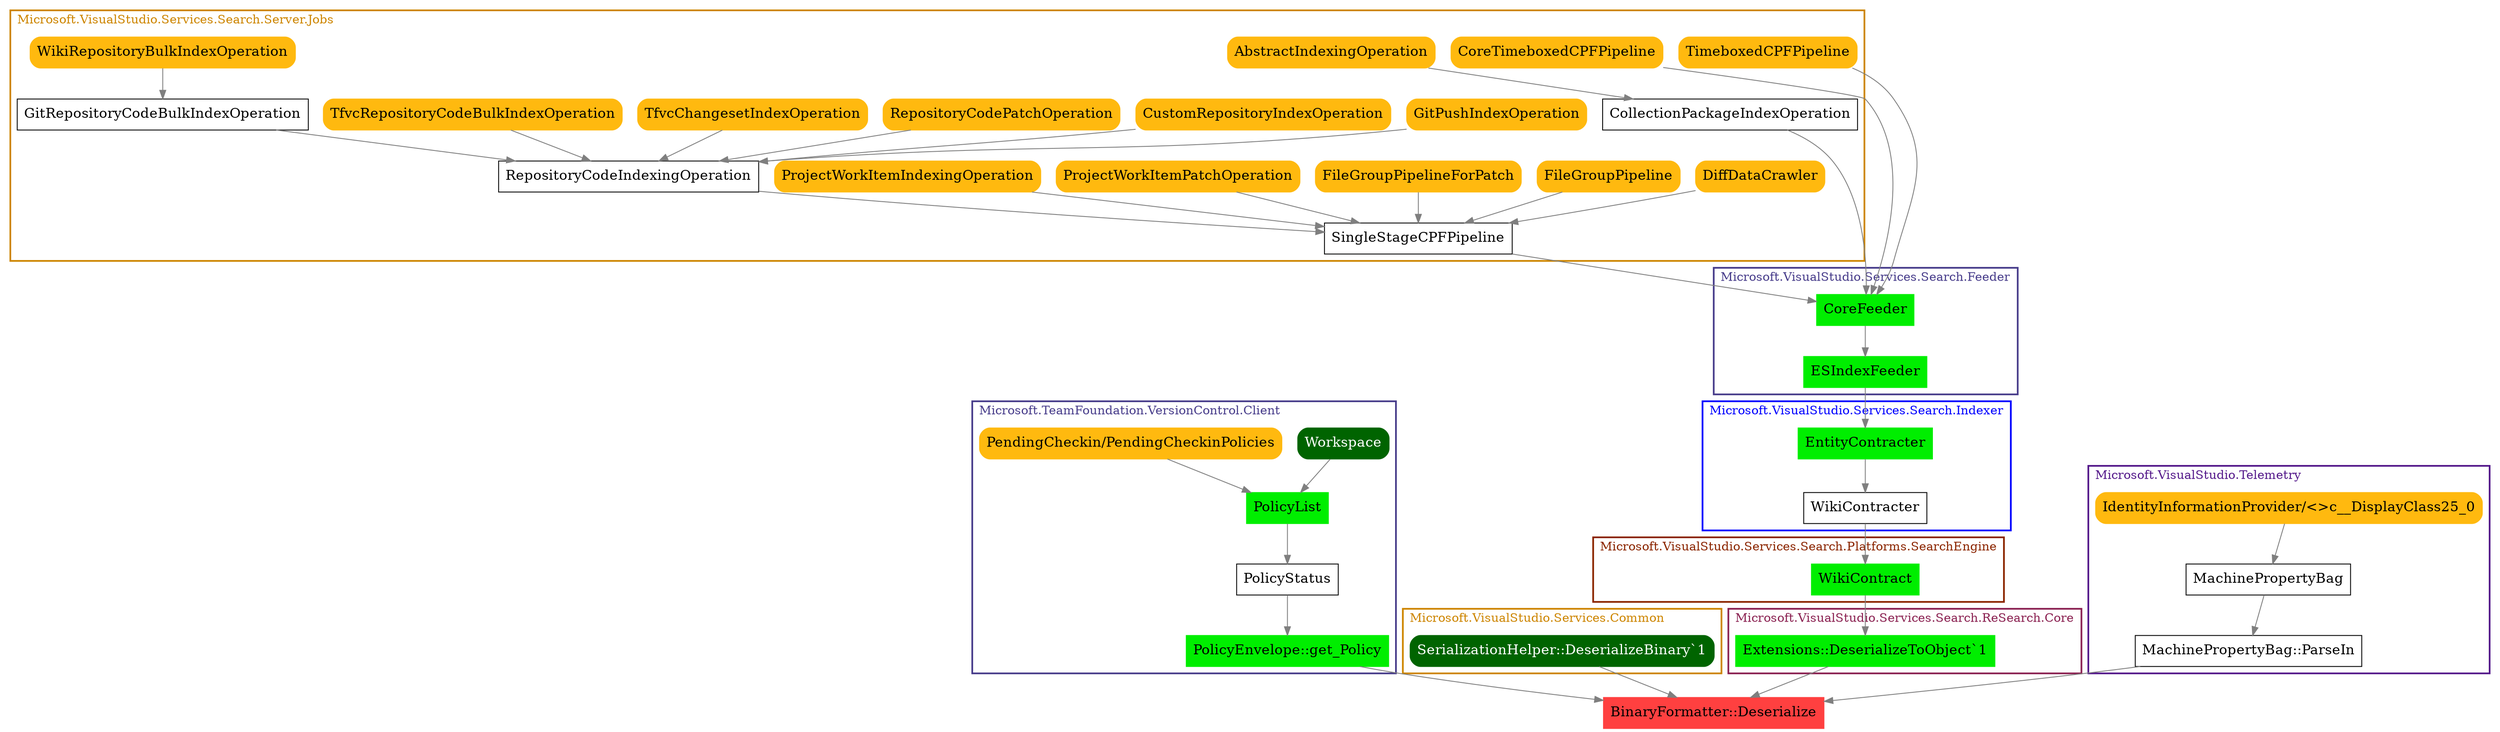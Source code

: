 digraph G {
node [fontsize = 16];
0 [label="BinaryFormatter::Deserialize", shape="box", style="filled", fillcolor="brown1", color="brown1"];
subgraph cluster_0 {
label="Microsoft.TeamFoundation.VersionControl.Client";
color=darkslateblue;
fontcolor=darkslateblue;
penwidth=2;
labeljust=l;
1 [label="PolicyEnvelope::get_Policy", shape="box", style="filled", fillcolor="green2", color="green2"];
2 [label="PolicyStatus", shape="box"];
3 [label="PolicyList", shape="box", style="filled", fillcolor="green2", color="green2"];
4 [label="Workspace", shape="box", style="filled, rounded", fillcolor="darkgreen", color="darkgreen", fontcolor="white"];
5 [label="PendingCheckin/PendingCheckinPolicies", shape="box", style="filled, rounded", fillcolor="darkgoldenrod1", color="darkgoldenrod1"];
}
subgraph cluster_1 {
label="Microsoft.VisualStudio.Services.Common";
color=orange3;
fontcolor=orange3;
penwidth=2;
labeljust=l;
6 [label="SerializationHelper::DeserializeBinary`1", shape="box", style="filled, rounded", fillcolor="darkgreen", color="darkgreen", fontcolor="white"];
}
subgraph cluster_2 {
label="Microsoft.VisualStudio.Services.Search.ReSearch.Core";
color=violetred4;
fontcolor=violetred4;
penwidth=2;
labeljust=l;
7 [label="Extensions::DeserializeToObject`1", shape="box", style="filled", fillcolor="green2", color="green2"];
}
subgraph cluster_3 {
label="Microsoft.VisualStudio.Telemetry";
color=purple4;
fontcolor=purple4;
penwidth=2;
labeljust=l;
8 [label="MachinePropertyBag::ParseIn", shape="box"];
9 [label="MachinePropertyBag", shape="box"];
10 [label="IdentityInformationProvider/<>c__DisplayClass25_0", shape="box", style="filled, rounded", fillcolor="darkgoldenrod1", color="darkgoldenrod1"];
}
subgraph cluster_4 {
label="Microsoft.VisualStudio.Services.Search.Platforms.SearchEngine";
color=orangered4;
fontcolor=orangered4;
penwidth=2;
labeljust=l;
11 [label="WikiContract", shape="box", style="filled", fillcolor="green2", color="green2"];
}
subgraph cluster_5 {
label="Microsoft.VisualStudio.Services.Search.Indexer";
color=blue;
fontcolor=blue;
penwidth=2;
labeljust=l;
12 [label="WikiContracter", shape="box"];
13 [label="EntityContracter", shape="box", style="filled", fillcolor="green2", color="green2"];
}
subgraph cluster_6 {
label="Microsoft.VisualStudio.Services.Search.Feeder";
color=darkslateblue;
fontcolor=darkslateblue;
penwidth=2;
labeljust=l;
14 [label="ESIndexFeeder", shape="box", style="filled", fillcolor="green2", color="green2"];
15 [label="CoreFeeder", shape="box", style="filled", fillcolor="green2", color="green2"];
}
subgraph cluster_7 {
label="Microsoft.VisualStudio.Services.Search.Server.Jobs";
color=orange3;
fontcolor=orange3;
penwidth=2;
labeljust=l;
16 [label="CoreTimeboxedCPFPipeline", shape="box", style="filled, rounded", fillcolor="darkgoldenrod1", color="darkgoldenrod1"];
17 [label="SingleStageCPFPipeline", shape="box"];
18 [label="TimeboxedCPFPipeline", shape="box", style="filled, rounded", fillcolor="darkgoldenrod1", color="darkgoldenrod1"];
19 [label="CollectionPackageIndexOperation", shape="box"];
20 [label="DiffDataCrawler", shape="box", style="filled, rounded", fillcolor="darkgoldenrod1", color="darkgoldenrod1"];
21 [label="FileGroupPipeline", shape="box", style="filled, rounded", fillcolor="darkgoldenrod1", color="darkgoldenrod1"];
22 [label="FileGroupPipelineForPatch", shape="box", style="filled, rounded", fillcolor="darkgoldenrod1", color="darkgoldenrod1"];
23 [label="ProjectWorkItemPatchOperation", shape="box", style="filled, rounded", fillcolor="darkgoldenrod1", color="darkgoldenrod1"];
24 [label="ProjectWorkItemIndexingOperation", shape="box", style="filled, rounded", fillcolor="darkgoldenrod1", color="darkgoldenrod1"];
25 [label="RepositoryCodeIndexingOperation", shape="box"];
26 [label="AbstractIndexingOperation", shape="box", style="filled, rounded", fillcolor="darkgoldenrod1", color="darkgoldenrod1"];
27 [label="GitPushIndexOperation", shape="box", style="filled, rounded", fillcolor="darkgoldenrod1", color="darkgoldenrod1"];
28 [label="GitRepositoryCodeBulkIndexOperation", shape="box"];
29 [label="CustomRepositoryIndexOperation", shape="box", style="filled, rounded", fillcolor="darkgoldenrod1", color="darkgoldenrod1"];
30 [label="RepositoryCodePatchOperation", shape="box", style="filled, rounded", fillcolor="darkgoldenrod1", color="darkgoldenrod1"];
31 [label="TfvcChangesetIndexOperation", shape="box", style="filled, rounded", fillcolor="darkgoldenrod1", color="darkgoldenrod1"];
32 [label="TfvcRepositoryCodeBulkIndexOperation", shape="box", style="filled, rounded", fillcolor="darkgoldenrod1", color="darkgoldenrod1"];
33 [label="WikiRepositoryBulkIndexOperation", shape="box", style="filled, rounded", fillcolor="darkgoldenrod1", color="darkgoldenrod1"];
}
1 -> 0 [color="gray50"];
6 -> 0 [color="gray50"];
7 -> 0 [color="gray50"];
8 -> 0 [color="gray50"];
2 -> 1 [color="gray50"];
11 -> 7 [color="gray50"];
9 -> 8 [color="gray50"];
3 -> 2 [color="gray50"];
12 -> 11 [color="gray50"];
4 -> 3 [color="gray50"];
13 -> 12 [color="gray50"];
10 -> 9 [color="gray50"];
5 -> 3 [color="gray50"];
14 -> 13 [color="gray50"];
15 -> 14 [color="gray50"];
16 -> 15 [color="gray50"];
17 -> 15 [color="gray50"];
18 -> 15 [color="gray50"];
19 -> 15 [color="gray50"];
20 -> 17 [color="gray50"];
21 -> 17 [color="gray50"];
22 -> 17 [color="gray50"];
23 -> 17 [color="gray50"];
24 -> 17 [color="gray50"];
25 -> 17 [color="gray50"];
26 -> 19 [color="gray50"];
27 -> 25 [color="gray50"];
28 -> 25 [color="gray50"];
29 -> 25 [color="gray50"];
30 -> 25 [color="gray50"];
31 -> 25 [color="gray50"];
32 -> 25 [color="gray50"];
33 -> 28 [color="gray50"];
}
